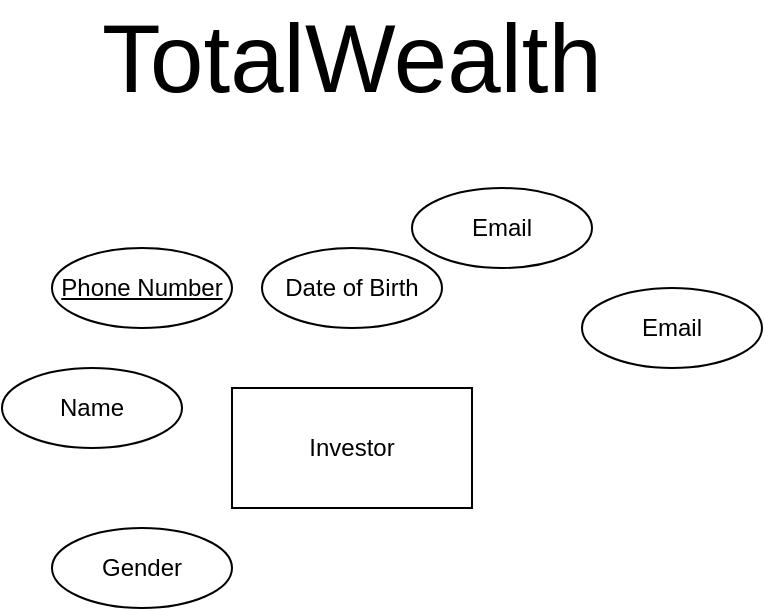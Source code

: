 <mxfile version="26.0.6">
  <diagram id="R2lEEEUBdFMjLlhIrx00" name="Page-1">
    <mxGraphModel dx="1122" dy="761" grid="1" gridSize="10" guides="1" tooltips="1" connect="1" arrows="1" fold="1" page="1" pageScale="1" pageWidth="850" pageHeight="1100" math="0" shadow="0" extFonts="Permanent Marker^https://fonts.googleapis.com/css?family=Permanent+Marker">
      <root>
        <mxCell id="0" />
        <mxCell id="1" parent="0" />
        <mxCell id="jGQEgdZFkRiwD0r1BW9m-1" value="Investor" style="rounded=0;whiteSpace=wrap;html=1;" vertex="1" parent="1">
          <mxGeometry x="365" y="230" width="120" height="60" as="geometry" />
        </mxCell>
        <mxCell id="jGQEgdZFkRiwD0r1BW9m-2" value="&lt;font style=&quot;font-size: 48px;&quot;&gt;TotalWealth&lt;/font&gt;" style="text;html=1;align=center;verticalAlign=middle;whiteSpace=wrap;rounded=0;" vertex="1" parent="1">
          <mxGeometry x="395" y="50" width="60" height="30" as="geometry" />
        </mxCell>
        <mxCell id="jGQEgdZFkRiwD0r1BW9m-3" value="&lt;u&gt;Phone Number&lt;/u&gt;" style="ellipse;whiteSpace=wrap;html=1;" vertex="1" parent="1">
          <mxGeometry x="275" y="160" width="90" height="40" as="geometry" />
        </mxCell>
        <mxCell id="jGQEgdZFkRiwD0r1BW9m-6" value="Date of Birth" style="ellipse;whiteSpace=wrap;html=1;" vertex="1" parent="1">
          <mxGeometry x="380" y="160" width="90" height="40" as="geometry" />
        </mxCell>
        <mxCell id="jGQEgdZFkRiwD0r1BW9m-7" value="Name" style="ellipse;whiteSpace=wrap;html=1;" vertex="1" parent="1">
          <mxGeometry x="250" y="220" width="90" height="40" as="geometry" />
        </mxCell>
        <mxCell id="jGQEgdZFkRiwD0r1BW9m-8" value="Gender" style="ellipse;whiteSpace=wrap;html=1;" vertex="1" parent="1">
          <mxGeometry x="275" y="300" width="90" height="40" as="geometry" />
        </mxCell>
        <mxCell id="jGQEgdZFkRiwD0r1BW9m-10" value="Email" style="ellipse;whiteSpace=wrap;html=1;" vertex="1" parent="1">
          <mxGeometry x="455" y="130" width="90" height="40" as="geometry" />
        </mxCell>
        <mxCell id="jGQEgdZFkRiwD0r1BW9m-11" value="Email" style="ellipse;whiteSpace=wrap;html=1;" vertex="1" parent="1">
          <mxGeometry x="540" y="180" width="90" height="40" as="geometry" />
        </mxCell>
      </root>
    </mxGraphModel>
  </diagram>
</mxfile>
